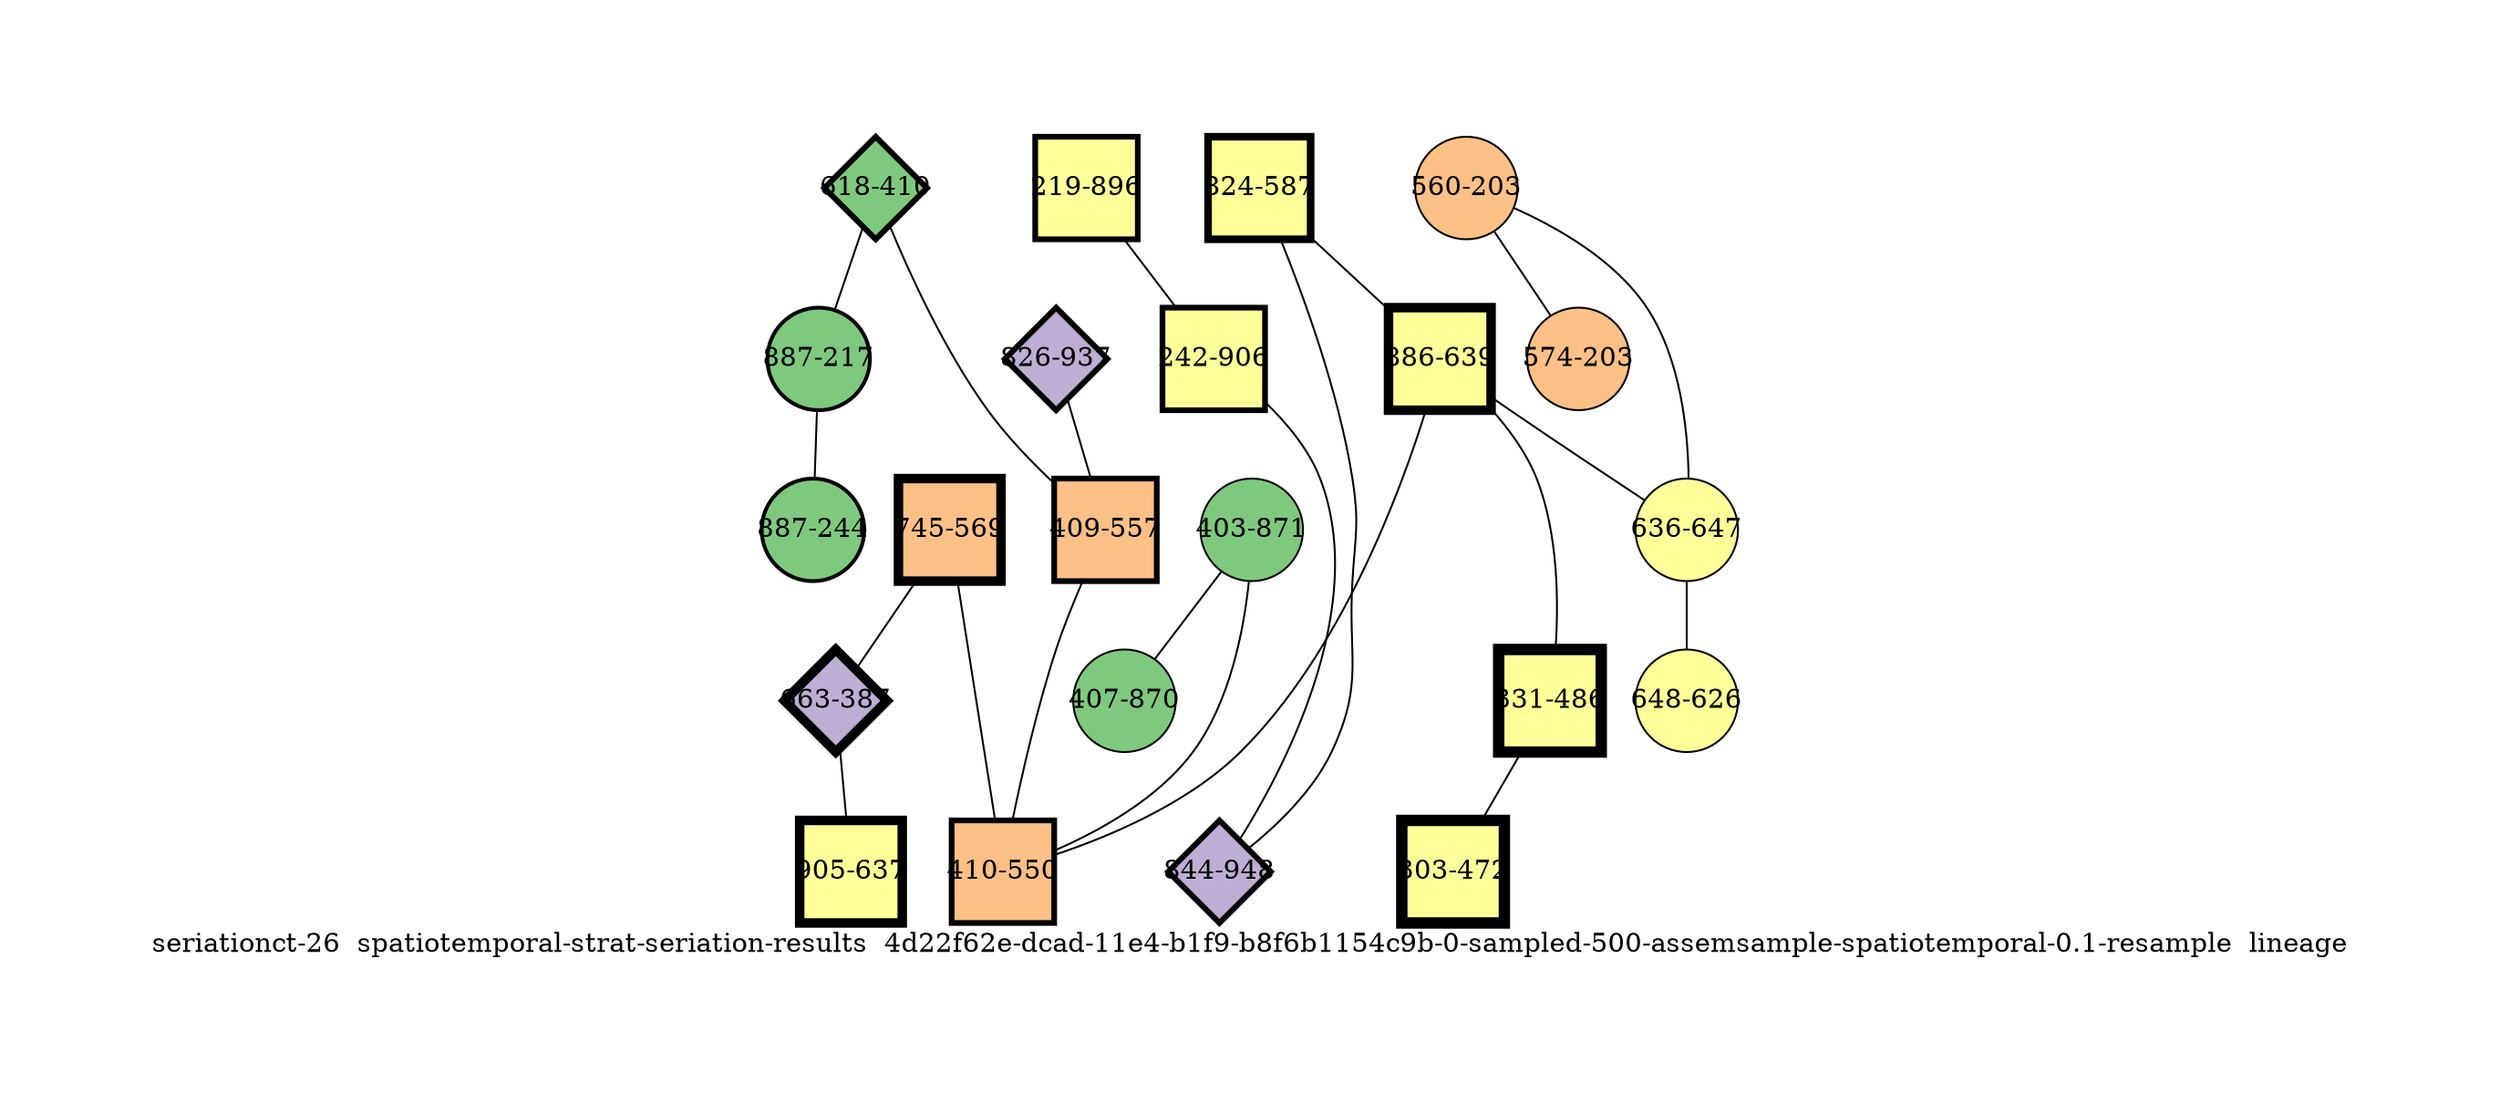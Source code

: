 strict graph "seriationct-26  spatiotemporal-strat-seriation-results  4d22f62e-dcad-11e4-b1f9-b8f6b1154c9b-0-sampled-500-assemsample-spatiotemporal-0.1-resample  lineage" {
labelloc=b;
ratio=auto;
pad="1.0";
label="seriationct-26  spatiotemporal-strat-seriation-results  4d22f62e-dcad-11e4-b1f9-b8f6b1154c9b-0-sampled-500-assemsample-spatiotemporal-0.1-resample  lineage";
node [width="0.75", style=filled, fixedsize=true, height="0.75", shape=circle, label=""];
0 [xCoordinate="410.0", appears_in_slice=3, yCoordinate="618.0", colorscheme=accent6, lineage_id=2, short_label="618-410", label="618-410", shape=diamond, cluster_id=0, fillcolor=1, size="500.0", id=0, penwidth="3.0"];
1 [xCoordinate="217.0", appears_in_slice=2, yCoordinate="887.0", colorscheme=accent6, lineage_id=0, short_label="887-217", label="887-217", shape=circle, cluster_id=0, fillcolor=1, size="500.0", id=1, penwidth="2.0"];
2 [xCoordinate="937.0", appears_in_slice=3, yCoordinate="826.0", colorscheme=accent6, lineage_id=2, short_label="826-937", label="826-937", shape=diamond, cluster_id=1, fillcolor=2, size="500.0", id=2, penwidth="3.0"];
3 [xCoordinate="557.0", appears_in_slice=3, yCoordinate="409.0", colorscheme=accent6, lineage_id=1, short_label="409-557", label="409-557", shape=square, cluster_id=2, fillcolor=3, size="500.0", id=3, penwidth="3.0"];
4 [xCoordinate="587.0", appears_in_slice=4, yCoordinate="824.0", colorscheme=accent6, lineage_id=1, short_label="824-587", label="824-587", shape=square, cluster_id=3, fillcolor=4, size="500.0", id=4, penwidth="4.0"];
5 [xCoordinate="896.0", appears_in_slice=3, yCoordinate="219.0", colorscheme=accent6, lineage_id=1, short_label="219-896", label="219-896", shape=square, cluster_id=3, fillcolor=4, size="500.0", id=5, penwidth="3.0"];
6 [xCoordinate="639.0", appears_in_slice=5, yCoordinate="886.0", colorscheme=accent6, lineage_id=1, short_label="886-639", label="886-639", shape=square, cluster_id=3, fillcolor=4, size="500.0", id=6, penwidth="5.0"];
7 [xCoordinate="906.0", appears_in_slice=3, yCoordinate="242.0", colorscheme=accent6, lineage_id=1, short_label="242-906", label="242-906", shape=square, cluster_id=3, fillcolor=4, size="500.0", id=7, penwidth="3.0"];
8 [xCoordinate="244.0", appears_in_slice=2, yCoordinate="887.0", colorscheme=accent6, lineage_id=0, short_label="887-244", label="887-244", shape=circle, cluster_id=0, fillcolor=1, size="500.0", id=8, penwidth="2.0"];
9 [xCoordinate="871.0", appears_in_slice=1, yCoordinate="403.0", colorscheme=accent6, lineage_id=0, short_label="403-871", label="403-871", shape=circle, cluster_id=0, fillcolor=1, size="500.0", id=9, penwidth="1.0"];
10 [xCoordinate="203.0", appears_in_slice=1, yCoordinate="560.0", colorscheme=accent6, lineage_id=0, short_label="560-203", label="560-203", shape=circle, cluster_id=2, fillcolor=3, size="500.0", id=10, penwidth="1.0"];
11 [xCoordinate="647.0", appears_in_slice=1, yCoordinate="636.0", colorscheme=accent6, lineage_id=0, short_label="636-647", label="636-647", shape=circle, cluster_id=3, fillcolor=4, size="500.0", id=11, penwidth="1.0"];
12 [xCoordinate="569.0", appears_in_slice=5, yCoordinate="745.0", colorscheme=accent6, lineage_id=1, short_label="745-569", label="745-569", shape=square, cluster_id=2, fillcolor=3, size="500.0", id=12, penwidth="5.0"];
13 [xCoordinate="387.0", appears_in_slice=5, yCoordinate="663.0", colorscheme=accent6, lineage_id=2, short_label="663-387", label="663-387", shape=diamond, cluster_id=1, fillcolor=2, size="500.0", id=13, penwidth="5.0"];
14 [xCoordinate="550.0", appears_in_slice=3, yCoordinate="410.0", colorscheme=accent6, lineage_id=1, short_label="410-550", label="410-550", shape=square, cluster_id=2, fillcolor=3, size="500.0", id=16, penwidth="3.0"];
15 [xCoordinate="870.0", appears_in_slice=1, yCoordinate="407.0", colorscheme=accent6, lineage_id=0, short_label="407-870", label="407-870", shape=circle, cluster_id=0, fillcolor=1, size="500.0", id=15, penwidth="1.0"];
16 [xCoordinate="486.0", appears_in_slice=6, yCoordinate="331.0", colorscheme=accent6, lineage_id=1, short_label="331-486", label="331-486", shape=square, cluster_id=3, fillcolor=4, size="500.0", id=14, penwidth="6.0"];
17 [xCoordinate="472.0", appears_in_slice=6, yCoordinate="303.0", colorscheme=accent6, lineage_id=1, short_label="303-472", label="303-472", shape=square, cluster_id=3, fillcolor=4, size="500.0", id=17, penwidth="6.0"];
18 [xCoordinate="948.0", appears_in_slice=3, yCoordinate="844.0", colorscheme=accent6, lineage_id=2, short_label="844-948", label="844-948", shape=diamond, cluster_id=1, fillcolor=2, size="500.0", id=18, penwidth="3.0"];
19 [xCoordinate="637.0", appears_in_slice=5, yCoordinate="905.0", colorscheme=accent6, lineage_id=1, short_label="905-637", label="905-637", shape=square, cluster_id=3, fillcolor=4, size="500.0", id=19, penwidth="5.0"];
20 [xCoordinate="203.0", appears_in_slice=1, yCoordinate="574.0", colorscheme=accent6, lineage_id=0, short_label="574-203", label="574-203", shape=circle, cluster_id=2, fillcolor=3, size="500.0", id=20, penwidth="1.0"];
21 [xCoordinate="626.0", appears_in_slice=1, yCoordinate="648.0", colorscheme=accent6, lineage_id=0, short_label="648-626", label="648-626", shape=circle, cluster_id=3, fillcolor=4, size="500.0", id=21, penwidth="1.0"];
0 -- 1  [inverseweight="2.3302997042", weight="0.429129351129"];
0 -- 3  [inverseweight="3.04380509908", weight="0.328536147174"];
1 -- 8  [inverseweight="7.00965192615", weight="0.142660436001"];
2 -- 3  [inverseweight="21.3589414429", weight="0.0468187996429"];
3 -- 14  [inverseweight="1.52559606385", weight="0.655481502409"];
4 -- 18  [inverseweight="3.43660874518", weight="0.290984535672"];
4 -- 6  [inverseweight="1.67887355021", weight="0.595637473636"];
5 -- 7  [inverseweight="18.97974045", weight="0.0526877594893"];
6 -- 16  [inverseweight="1.1285387917", weight="0.886101574313"];
6 -- 11  [inverseweight="1.67163322325", weight="0.598217351805"];
6 -- 14  [inverseweight="2.62121622033", weight="0.381502293571"];
7 -- 18  [inverseweight="15.0075056297", weight="0.0666333249958"];
9 -- 14  [inverseweight="1.56115895501", weight="0.640549763875"];
9 -- 15  [inverseweight="44.5435403187", weight="0.0224499443206"];
10 -- 11  [inverseweight="1.56053532797", weight="0.640805742796"];
10 -- 20  [inverseweight="20.4465205027", weight="0.0489080770425"];
11 -- 21  [inverseweight="12.7994921262", weight="0.0781280999385"];
12 -- 13  [inverseweight="20.5498734132", weight="0.0486621002424"];
12 -- 14  [inverseweight="2.25886195759", weight="0.442700801897"];
13 -- 19  [inverseweight="13.7102124277", weight="0.0729383301152"];
16 -- 17  [inverseweight="19.5515471751", weight="0.0511468474102"];
}
